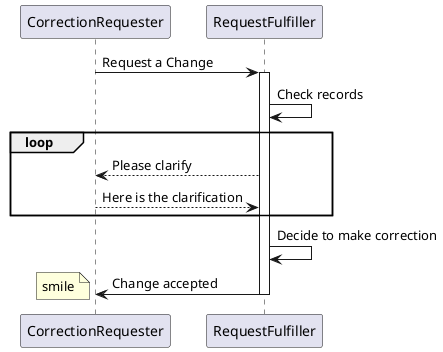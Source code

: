 @startuml
note left: Notice a problem
CorrectionRequester->RequestFulfiller : Request a Change
Activate RequestFulfiller
RequestFulfiller->RequestFulfiller : Check records

loop
   RequestFulfiller-->CorrectionRequester : Please clarify
   CorrectionRequester-->RequestFulfiller : Here is the clarification
end

RequestFulfiller->RequestFulfiller : Decide to make correction
RequestFulfiller->CorrectionRequester : Change accepted
Deactivate RequestFulfiller

note left: smile
@enduml
